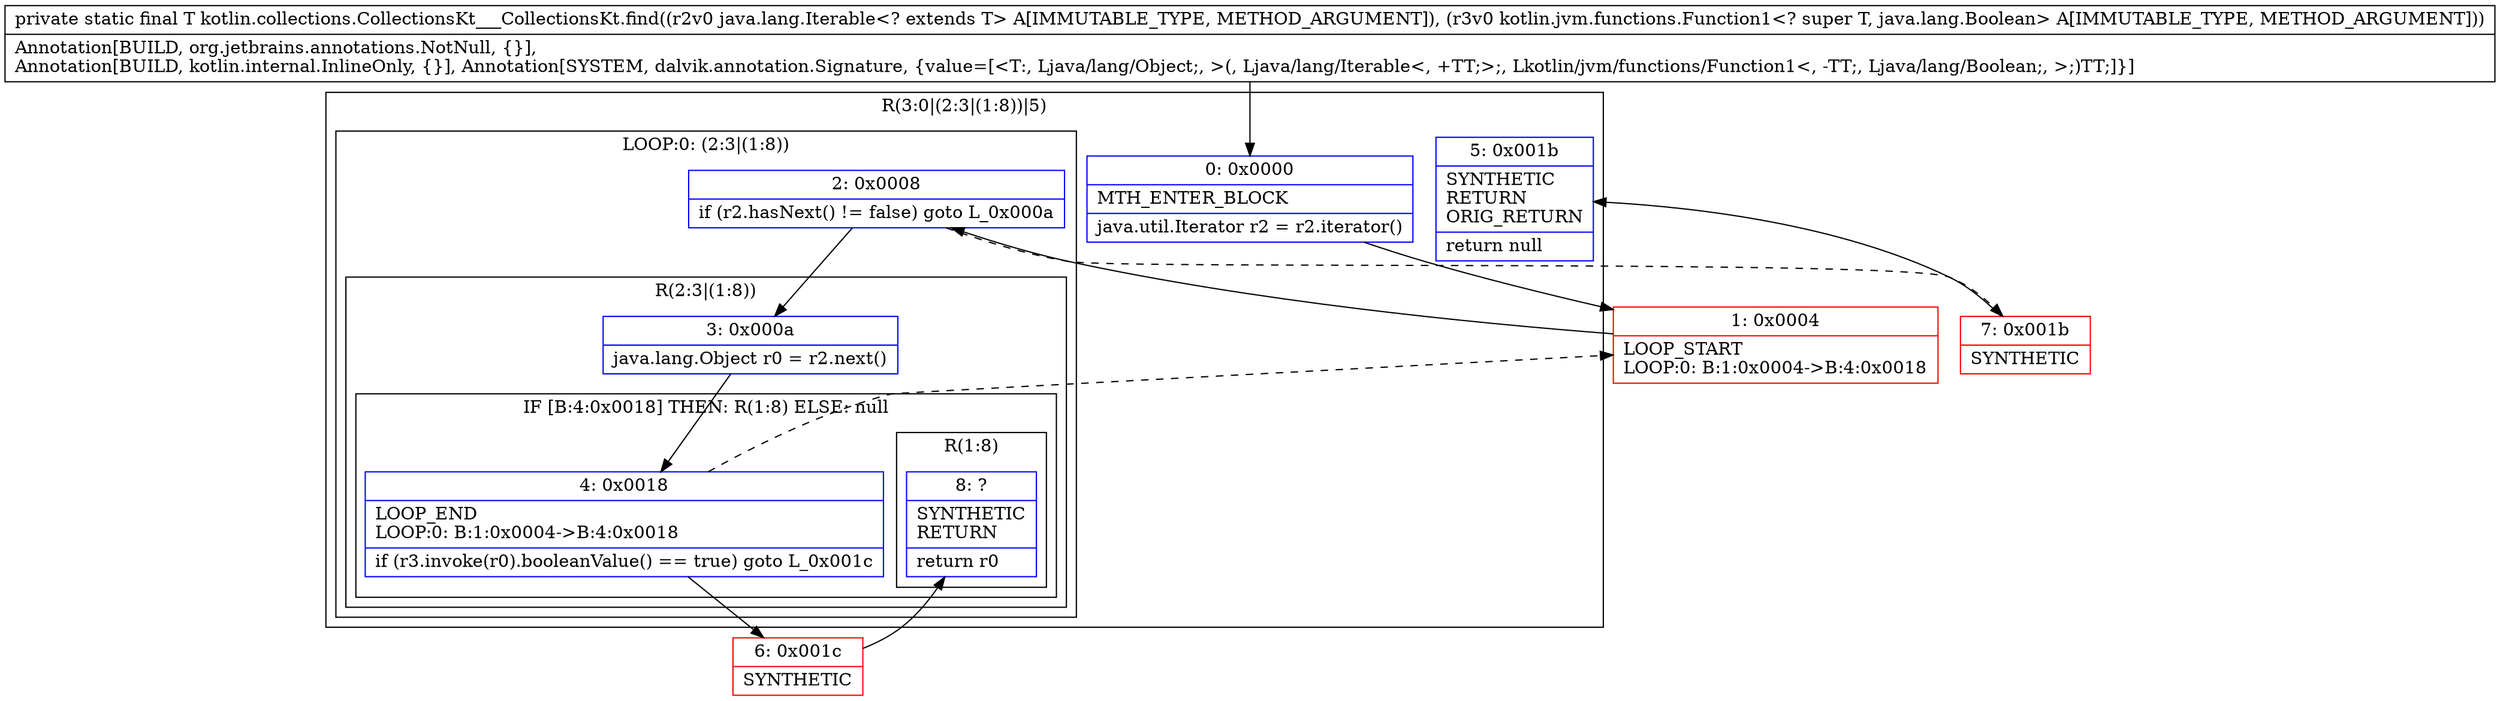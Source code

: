 digraph "CFG forkotlin.collections.CollectionsKt___CollectionsKt.find(Ljava\/lang\/Iterable;Lkotlin\/jvm\/functions\/Function1;)Ljava\/lang\/Object;" {
subgraph cluster_Region_150373123 {
label = "R(3:0|(2:3|(1:8))|5)";
node [shape=record,color=blue];
Node_0 [shape=record,label="{0\:\ 0x0000|MTH_ENTER_BLOCK\l|java.util.Iterator r2 = r2.iterator()\l}"];
subgraph cluster_LoopRegion_1537436168 {
label = "LOOP:0: (2:3|(1:8))";
node [shape=record,color=blue];
Node_2 [shape=record,label="{2\:\ 0x0008|if (r2.hasNext() != false) goto L_0x000a\l}"];
subgraph cluster_Region_796145122 {
label = "R(2:3|(1:8))";
node [shape=record,color=blue];
Node_3 [shape=record,label="{3\:\ 0x000a|java.lang.Object r0 = r2.next()\l}"];
subgraph cluster_IfRegion_238219289 {
label = "IF [B:4:0x0018] THEN: R(1:8) ELSE: null";
node [shape=record,color=blue];
Node_4 [shape=record,label="{4\:\ 0x0018|LOOP_END\lLOOP:0: B:1:0x0004\-\>B:4:0x0018\l|if (r3.invoke(r0).booleanValue() == true) goto L_0x001c\l}"];
subgraph cluster_Region_845190215 {
label = "R(1:8)";
node [shape=record,color=blue];
Node_8 [shape=record,label="{8\:\ ?|SYNTHETIC\lRETURN\l|return r0\l}"];
}
}
}
}
Node_5 [shape=record,label="{5\:\ 0x001b|SYNTHETIC\lRETURN\lORIG_RETURN\l|return null\l}"];
}
Node_1 [shape=record,color=red,label="{1\:\ 0x0004|LOOP_START\lLOOP:0: B:1:0x0004\-\>B:4:0x0018\l}"];
Node_6 [shape=record,color=red,label="{6\:\ 0x001c|SYNTHETIC\l}"];
Node_7 [shape=record,color=red,label="{7\:\ 0x001b|SYNTHETIC\l}"];
MethodNode[shape=record,label="{private static final T kotlin.collections.CollectionsKt___CollectionsKt.find((r2v0 java.lang.Iterable\<? extends T\> A[IMMUTABLE_TYPE, METHOD_ARGUMENT]), (r3v0 kotlin.jvm.functions.Function1\<? super T, java.lang.Boolean\> A[IMMUTABLE_TYPE, METHOD_ARGUMENT]))  | Annotation[BUILD, org.jetbrains.annotations.NotNull, \{\}], \lAnnotation[BUILD, kotlin.internal.InlineOnly, \{\}], Annotation[SYSTEM, dalvik.annotation.Signature, \{value=[\<T:, Ljava\/lang\/Object;, \>(, Ljava\/lang\/Iterable\<, +TT;\>;, Lkotlin\/jvm\/functions\/Function1\<, \-TT;, Ljava\/lang\/Boolean;, \>;)TT;]\}]\l}"];
MethodNode -> Node_0;
Node_0 -> Node_1;
Node_2 -> Node_3;
Node_2 -> Node_7[style=dashed];
Node_3 -> Node_4;
Node_4 -> Node_1[style=dashed];
Node_4 -> Node_6;
Node_1 -> Node_2;
Node_6 -> Node_8;
Node_7 -> Node_5;
}

